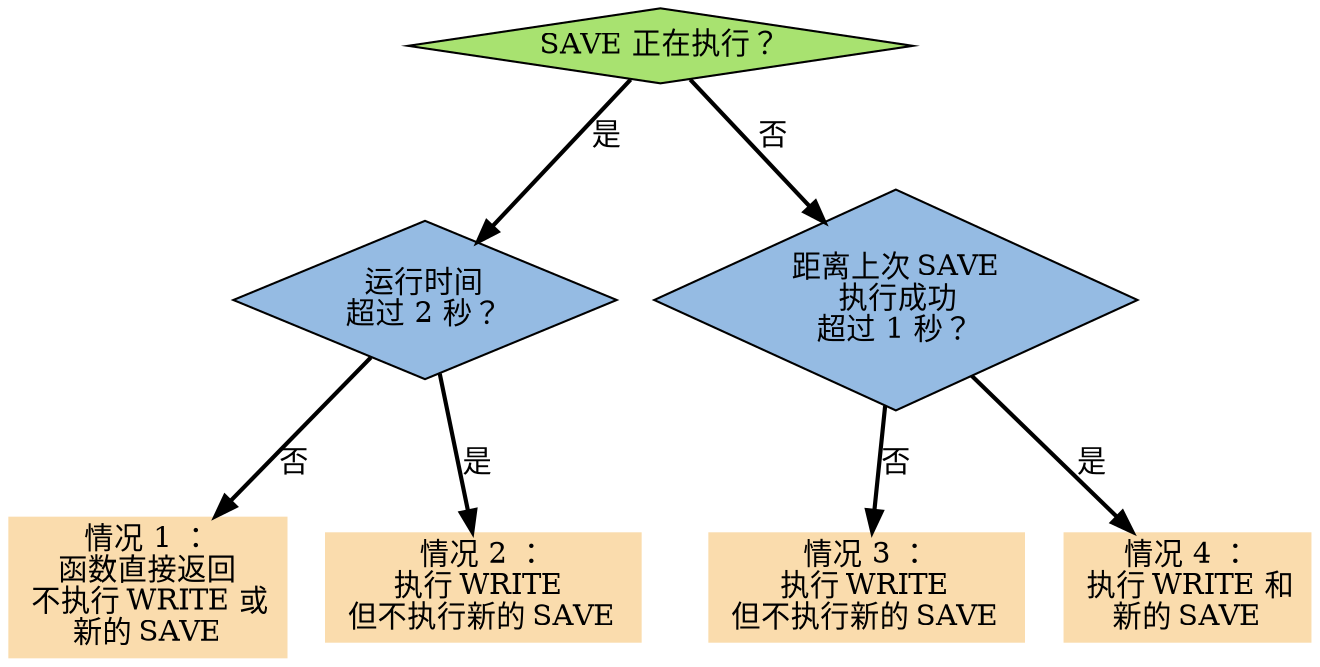 digraph flush {

    node [shape = plaintext, style = filled, fillcolor = "#FADCAD"];

    edge [style = bold];

    //

    SAVE_running_choice [label = "SAVE 正在执行？", shape = diamond, fillcolor = "#A8E270"];

    over_2_second_choice [label = "运行时间\n超过 2 秒？", shape = diamond, fillcolor = "#95BBE3"];

    not_over_2_second [label = "情况 1 ：\n函数直接返回\n 不执行 WRITE 或\n新的 SAVE"];

    over_2_second [label = "情况 2 ：\n执行 WRITE \n 但不执行新的 SAVE \n"];

    SAVE_running_choice -> over_2_second_choice [label = "是"];

    over_2_second_choice -> not_over_2_second [label = "否"];

    over_2_second_choice -> over_2_second [label = "是"];

    finish_over_2_second [label = "距离上次 SAVE\n 执行成功\n超过 1 秒？", shape = diamond, fillcolor = "#95BBE3"];

    no [label = "情况 3 ：\n 执行 WRITE \n 但不执行新的 SAVE "];

    yes [label = "情况 4 ：\n 执行 WRITE 和\n新的 SAVE\n"];

    SAVE_running_choice -> finish_over_2_second [label = "否"];

    finish_over_2_second -> yes [label = "是"];

    finish_over_2_second -> no [label = "否"];

}

